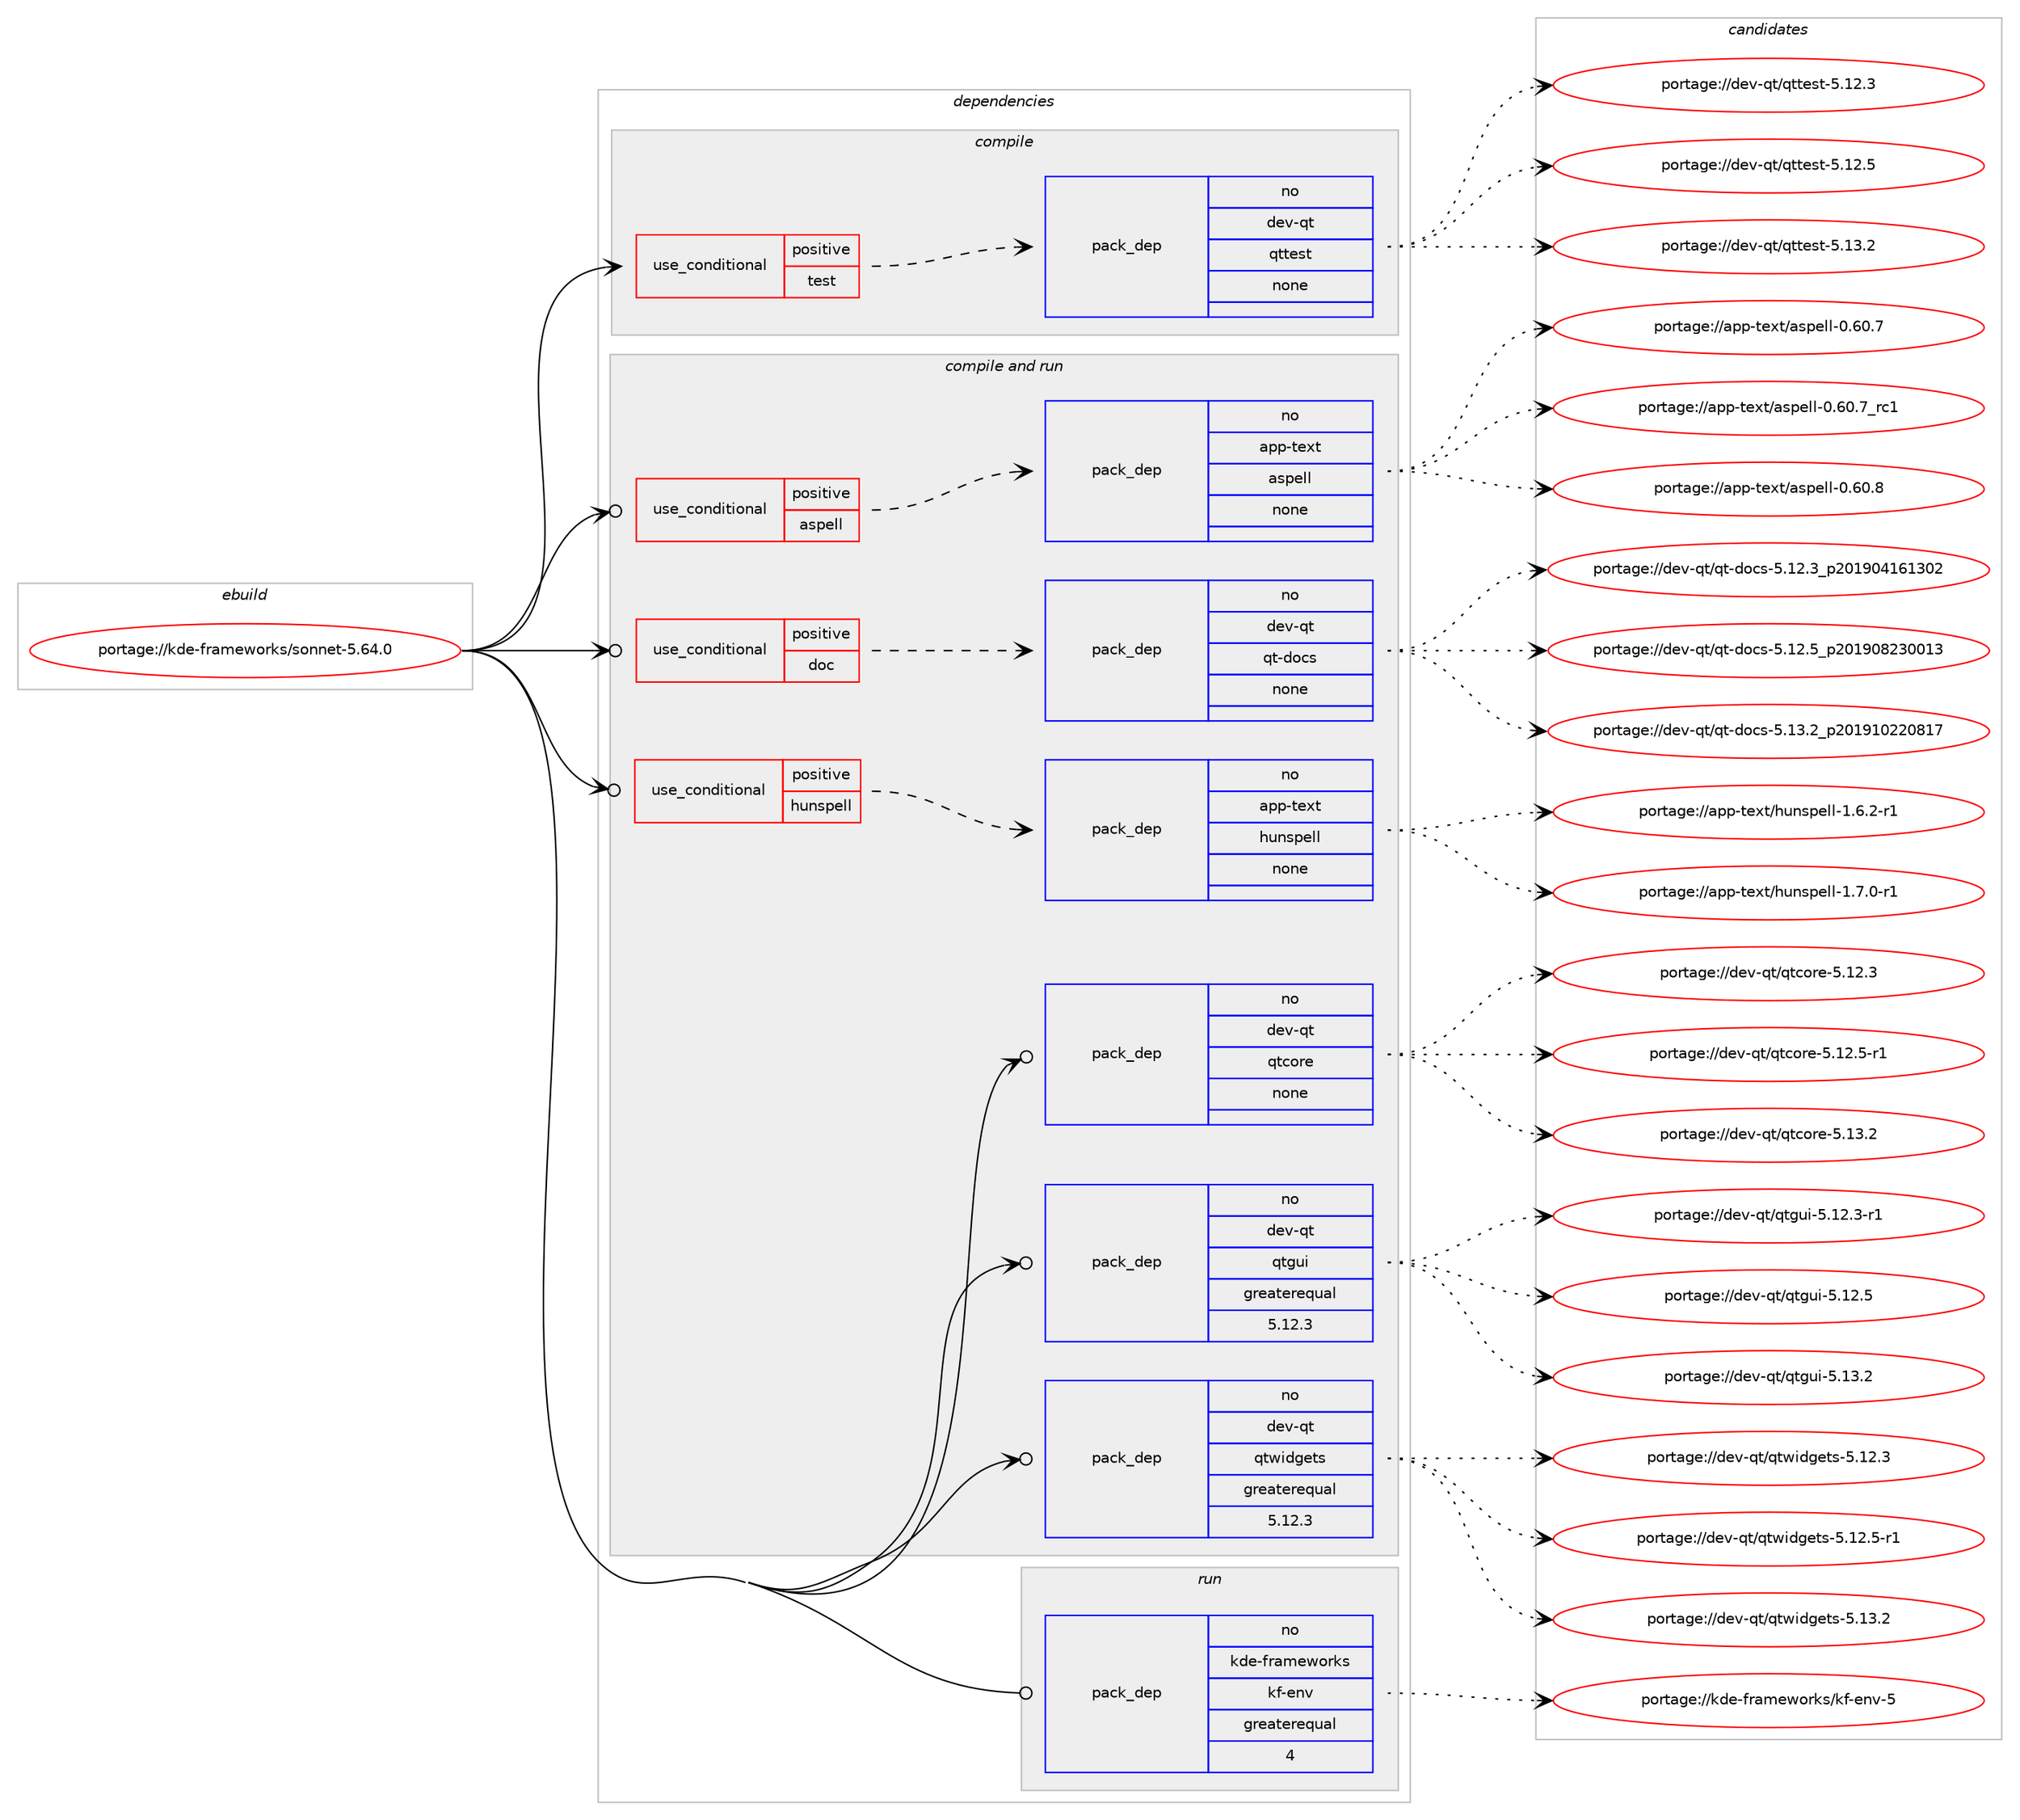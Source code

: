 digraph prolog {

# *************
# Graph options
# *************

newrank=true;
concentrate=true;
compound=true;
graph [rankdir=LR,fontname=Helvetica,fontsize=10,ranksep=1.5];#, ranksep=2.5, nodesep=0.2];
edge  [arrowhead=vee];
node  [fontname=Helvetica,fontsize=10];

# **********
# The ebuild
# **********

subgraph cluster_leftcol {
color=gray;
rank=same;
label=<<i>ebuild</i>>;
id [label="portage://kde-frameworks/sonnet-5.64.0", color=red, width=4, href="../kde-frameworks/sonnet-5.64.0.svg"];
}

# ****************
# The dependencies
# ****************

subgraph cluster_midcol {
color=gray;
label=<<i>dependencies</i>>;
subgraph cluster_compile {
fillcolor="#eeeeee";
style=filled;
label=<<i>compile</i>>;
subgraph cond75913 {
dependency299177 [label=<<TABLE BORDER="0" CELLBORDER="1" CELLSPACING="0" CELLPADDING="4"><TR><TD ROWSPAN="3" CELLPADDING="10">use_conditional</TD></TR><TR><TD>positive</TD></TR><TR><TD>test</TD></TR></TABLE>>, shape=none, color=red];
subgraph pack218564 {
dependency299178 [label=<<TABLE BORDER="0" CELLBORDER="1" CELLSPACING="0" CELLPADDING="4" WIDTH="220"><TR><TD ROWSPAN="6" CELLPADDING="30">pack_dep</TD></TR><TR><TD WIDTH="110">no</TD></TR><TR><TD>dev-qt</TD></TR><TR><TD>qttest</TD></TR><TR><TD>none</TD></TR><TR><TD></TD></TR></TABLE>>, shape=none, color=blue];
}
dependency299177:e -> dependency299178:w [weight=20,style="dashed",arrowhead="vee"];
}
id:e -> dependency299177:w [weight=20,style="solid",arrowhead="vee"];
}
subgraph cluster_compileandrun {
fillcolor="#eeeeee";
style=filled;
label=<<i>compile and run</i>>;
subgraph cond75914 {
dependency299179 [label=<<TABLE BORDER="0" CELLBORDER="1" CELLSPACING="0" CELLPADDING="4"><TR><TD ROWSPAN="3" CELLPADDING="10">use_conditional</TD></TR><TR><TD>positive</TD></TR><TR><TD>aspell</TD></TR></TABLE>>, shape=none, color=red];
subgraph pack218565 {
dependency299180 [label=<<TABLE BORDER="0" CELLBORDER="1" CELLSPACING="0" CELLPADDING="4" WIDTH="220"><TR><TD ROWSPAN="6" CELLPADDING="30">pack_dep</TD></TR><TR><TD WIDTH="110">no</TD></TR><TR><TD>app-text</TD></TR><TR><TD>aspell</TD></TR><TR><TD>none</TD></TR><TR><TD></TD></TR></TABLE>>, shape=none, color=blue];
}
dependency299179:e -> dependency299180:w [weight=20,style="dashed",arrowhead="vee"];
}
id:e -> dependency299179:w [weight=20,style="solid",arrowhead="odotvee"];
subgraph cond75915 {
dependency299181 [label=<<TABLE BORDER="0" CELLBORDER="1" CELLSPACING="0" CELLPADDING="4"><TR><TD ROWSPAN="3" CELLPADDING="10">use_conditional</TD></TR><TR><TD>positive</TD></TR><TR><TD>doc</TD></TR></TABLE>>, shape=none, color=red];
subgraph pack218566 {
dependency299182 [label=<<TABLE BORDER="0" CELLBORDER="1" CELLSPACING="0" CELLPADDING="4" WIDTH="220"><TR><TD ROWSPAN="6" CELLPADDING="30">pack_dep</TD></TR><TR><TD WIDTH="110">no</TD></TR><TR><TD>dev-qt</TD></TR><TR><TD>qt-docs</TD></TR><TR><TD>none</TD></TR><TR><TD></TD></TR></TABLE>>, shape=none, color=blue];
}
dependency299181:e -> dependency299182:w [weight=20,style="dashed",arrowhead="vee"];
}
id:e -> dependency299181:w [weight=20,style="solid",arrowhead="odotvee"];
subgraph cond75916 {
dependency299183 [label=<<TABLE BORDER="0" CELLBORDER="1" CELLSPACING="0" CELLPADDING="4"><TR><TD ROWSPAN="3" CELLPADDING="10">use_conditional</TD></TR><TR><TD>positive</TD></TR><TR><TD>hunspell</TD></TR></TABLE>>, shape=none, color=red];
subgraph pack218567 {
dependency299184 [label=<<TABLE BORDER="0" CELLBORDER="1" CELLSPACING="0" CELLPADDING="4" WIDTH="220"><TR><TD ROWSPAN="6" CELLPADDING="30">pack_dep</TD></TR><TR><TD WIDTH="110">no</TD></TR><TR><TD>app-text</TD></TR><TR><TD>hunspell</TD></TR><TR><TD>none</TD></TR><TR><TD></TD></TR></TABLE>>, shape=none, color=blue];
}
dependency299183:e -> dependency299184:w [weight=20,style="dashed",arrowhead="vee"];
}
id:e -> dependency299183:w [weight=20,style="solid",arrowhead="odotvee"];
subgraph pack218568 {
dependency299185 [label=<<TABLE BORDER="0" CELLBORDER="1" CELLSPACING="0" CELLPADDING="4" WIDTH="220"><TR><TD ROWSPAN="6" CELLPADDING="30">pack_dep</TD></TR><TR><TD WIDTH="110">no</TD></TR><TR><TD>dev-qt</TD></TR><TR><TD>qtcore</TD></TR><TR><TD>none</TD></TR><TR><TD></TD></TR></TABLE>>, shape=none, color=blue];
}
id:e -> dependency299185:w [weight=20,style="solid",arrowhead="odotvee"];
subgraph pack218569 {
dependency299186 [label=<<TABLE BORDER="0" CELLBORDER="1" CELLSPACING="0" CELLPADDING="4" WIDTH="220"><TR><TD ROWSPAN="6" CELLPADDING="30">pack_dep</TD></TR><TR><TD WIDTH="110">no</TD></TR><TR><TD>dev-qt</TD></TR><TR><TD>qtgui</TD></TR><TR><TD>greaterequal</TD></TR><TR><TD>5.12.3</TD></TR></TABLE>>, shape=none, color=blue];
}
id:e -> dependency299186:w [weight=20,style="solid",arrowhead="odotvee"];
subgraph pack218570 {
dependency299187 [label=<<TABLE BORDER="0" CELLBORDER="1" CELLSPACING="0" CELLPADDING="4" WIDTH="220"><TR><TD ROWSPAN="6" CELLPADDING="30">pack_dep</TD></TR><TR><TD WIDTH="110">no</TD></TR><TR><TD>dev-qt</TD></TR><TR><TD>qtwidgets</TD></TR><TR><TD>greaterequal</TD></TR><TR><TD>5.12.3</TD></TR></TABLE>>, shape=none, color=blue];
}
id:e -> dependency299187:w [weight=20,style="solid",arrowhead="odotvee"];
}
subgraph cluster_run {
fillcolor="#eeeeee";
style=filled;
label=<<i>run</i>>;
subgraph pack218571 {
dependency299188 [label=<<TABLE BORDER="0" CELLBORDER="1" CELLSPACING="0" CELLPADDING="4" WIDTH="220"><TR><TD ROWSPAN="6" CELLPADDING="30">pack_dep</TD></TR><TR><TD WIDTH="110">no</TD></TR><TR><TD>kde-frameworks</TD></TR><TR><TD>kf-env</TD></TR><TR><TD>greaterequal</TD></TR><TR><TD>4</TD></TR></TABLE>>, shape=none, color=blue];
}
id:e -> dependency299188:w [weight=20,style="solid",arrowhead="odot"];
}
}

# **************
# The candidates
# **************

subgraph cluster_choices {
rank=same;
color=gray;
label=<<i>candidates</i>>;

subgraph choice218564 {
color=black;
nodesep=1;
choiceportage100101118451131164711311611610111511645534649504651 [label="portage://dev-qt/qttest-5.12.3", color=red, width=4,href="../dev-qt/qttest-5.12.3.svg"];
choiceportage100101118451131164711311611610111511645534649504653 [label="portage://dev-qt/qttest-5.12.5", color=red, width=4,href="../dev-qt/qttest-5.12.5.svg"];
choiceportage100101118451131164711311611610111511645534649514650 [label="portage://dev-qt/qttest-5.13.2", color=red, width=4,href="../dev-qt/qttest-5.13.2.svg"];
dependency299178:e -> choiceportage100101118451131164711311611610111511645534649504651:w [style=dotted,weight="100"];
dependency299178:e -> choiceportage100101118451131164711311611610111511645534649504653:w [style=dotted,weight="100"];
dependency299178:e -> choiceportage100101118451131164711311611610111511645534649514650:w [style=dotted,weight="100"];
}
subgraph choice218565 {
color=black;
nodesep=1;
choiceportage9711211245116101120116479711511210110810845484654484655 [label="portage://app-text/aspell-0.60.7", color=red, width=4,href="../app-text/aspell-0.60.7.svg"];
choiceportage9711211245116101120116479711511210110810845484654484655951149949 [label="portage://app-text/aspell-0.60.7_rc1", color=red, width=4,href="../app-text/aspell-0.60.7_rc1.svg"];
choiceportage9711211245116101120116479711511210110810845484654484656 [label="portage://app-text/aspell-0.60.8", color=red, width=4,href="../app-text/aspell-0.60.8.svg"];
dependency299180:e -> choiceportage9711211245116101120116479711511210110810845484654484655:w [style=dotted,weight="100"];
dependency299180:e -> choiceportage9711211245116101120116479711511210110810845484654484655951149949:w [style=dotted,weight="100"];
dependency299180:e -> choiceportage9711211245116101120116479711511210110810845484654484656:w [style=dotted,weight="100"];
}
subgraph choice218566 {
color=black;
nodesep=1;
choiceportage100101118451131164711311645100111991154553464950465195112504849574852495449514850 [label="portage://dev-qt/qt-docs-5.12.3_p201904161302", color=red, width=4,href="../dev-qt/qt-docs-5.12.3_p201904161302.svg"];
choiceportage100101118451131164711311645100111991154553464950465395112504849574856505148484951 [label="portage://dev-qt/qt-docs-5.12.5_p201908230013", color=red, width=4,href="../dev-qt/qt-docs-5.12.5_p201908230013.svg"];
choiceportage100101118451131164711311645100111991154553464951465095112504849574948505048564955 [label="portage://dev-qt/qt-docs-5.13.2_p201910220817", color=red, width=4,href="../dev-qt/qt-docs-5.13.2_p201910220817.svg"];
dependency299182:e -> choiceportage100101118451131164711311645100111991154553464950465195112504849574852495449514850:w [style=dotted,weight="100"];
dependency299182:e -> choiceportage100101118451131164711311645100111991154553464950465395112504849574856505148484951:w [style=dotted,weight="100"];
dependency299182:e -> choiceportage100101118451131164711311645100111991154553464951465095112504849574948505048564955:w [style=dotted,weight="100"];
}
subgraph choice218567 {
color=black;
nodesep=1;
choiceportage9711211245116101120116471041171101151121011081084549465446504511449 [label="portage://app-text/hunspell-1.6.2-r1", color=red, width=4,href="../app-text/hunspell-1.6.2-r1.svg"];
choiceportage9711211245116101120116471041171101151121011081084549465546484511449 [label="portage://app-text/hunspell-1.7.0-r1", color=red, width=4,href="../app-text/hunspell-1.7.0-r1.svg"];
dependency299184:e -> choiceportage9711211245116101120116471041171101151121011081084549465446504511449:w [style=dotted,weight="100"];
dependency299184:e -> choiceportage9711211245116101120116471041171101151121011081084549465546484511449:w [style=dotted,weight="100"];
}
subgraph choice218568 {
color=black;
nodesep=1;
choiceportage10010111845113116471131169911111410145534649504651 [label="portage://dev-qt/qtcore-5.12.3", color=red, width=4,href="../dev-qt/qtcore-5.12.3.svg"];
choiceportage100101118451131164711311699111114101455346495046534511449 [label="portage://dev-qt/qtcore-5.12.5-r1", color=red, width=4,href="../dev-qt/qtcore-5.12.5-r1.svg"];
choiceportage10010111845113116471131169911111410145534649514650 [label="portage://dev-qt/qtcore-5.13.2", color=red, width=4,href="../dev-qt/qtcore-5.13.2.svg"];
dependency299185:e -> choiceportage10010111845113116471131169911111410145534649504651:w [style=dotted,weight="100"];
dependency299185:e -> choiceportage100101118451131164711311699111114101455346495046534511449:w [style=dotted,weight="100"];
dependency299185:e -> choiceportage10010111845113116471131169911111410145534649514650:w [style=dotted,weight="100"];
}
subgraph choice218569 {
color=black;
nodesep=1;
choiceportage1001011184511311647113116103117105455346495046514511449 [label="portage://dev-qt/qtgui-5.12.3-r1", color=red, width=4,href="../dev-qt/qtgui-5.12.3-r1.svg"];
choiceportage100101118451131164711311610311710545534649504653 [label="portage://dev-qt/qtgui-5.12.5", color=red, width=4,href="../dev-qt/qtgui-5.12.5.svg"];
choiceportage100101118451131164711311610311710545534649514650 [label="portage://dev-qt/qtgui-5.13.2", color=red, width=4,href="../dev-qt/qtgui-5.13.2.svg"];
dependency299186:e -> choiceportage1001011184511311647113116103117105455346495046514511449:w [style=dotted,weight="100"];
dependency299186:e -> choiceportage100101118451131164711311610311710545534649504653:w [style=dotted,weight="100"];
dependency299186:e -> choiceportage100101118451131164711311610311710545534649514650:w [style=dotted,weight="100"];
}
subgraph choice218570 {
color=black;
nodesep=1;
choiceportage100101118451131164711311611910510010310111611545534649504651 [label="portage://dev-qt/qtwidgets-5.12.3", color=red, width=4,href="../dev-qt/qtwidgets-5.12.3.svg"];
choiceportage1001011184511311647113116119105100103101116115455346495046534511449 [label="portage://dev-qt/qtwidgets-5.12.5-r1", color=red, width=4,href="../dev-qt/qtwidgets-5.12.5-r1.svg"];
choiceportage100101118451131164711311611910510010310111611545534649514650 [label="portage://dev-qt/qtwidgets-5.13.2", color=red, width=4,href="../dev-qt/qtwidgets-5.13.2.svg"];
dependency299187:e -> choiceportage100101118451131164711311611910510010310111611545534649504651:w [style=dotted,weight="100"];
dependency299187:e -> choiceportage1001011184511311647113116119105100103101116115455346495046534511449:w [style=dotted,weight="100"];
dependency299187:e -> choiceportage100101118451131164711311611910510010310111611545534649514650:w [style=dotted,weight="100"];
}
subgraph choice218571 {
color=black;
nodesep=1;
choiceportage107100101451021149710910111911111410711547107102451011101184553 [label="portage://kde-frameworks/kf-env-5", color=red, width=4,href="../kde-frameworks/kf-env-5.svg"];
dependency299188:e -> choiceportage107100101451021149710910111911111410711547107102451011101184553:w [style=dotted,weight="100"];
}
}

}
